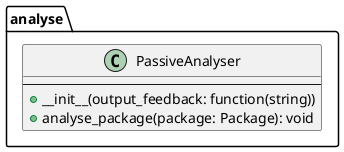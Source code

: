 @startuml analyse
package analyse {
    class PassiveAnalyser {
        --
        + __init__(output_feedback: function(string))
        + analyse_package(package: Package): void
    }
}
@enduml
